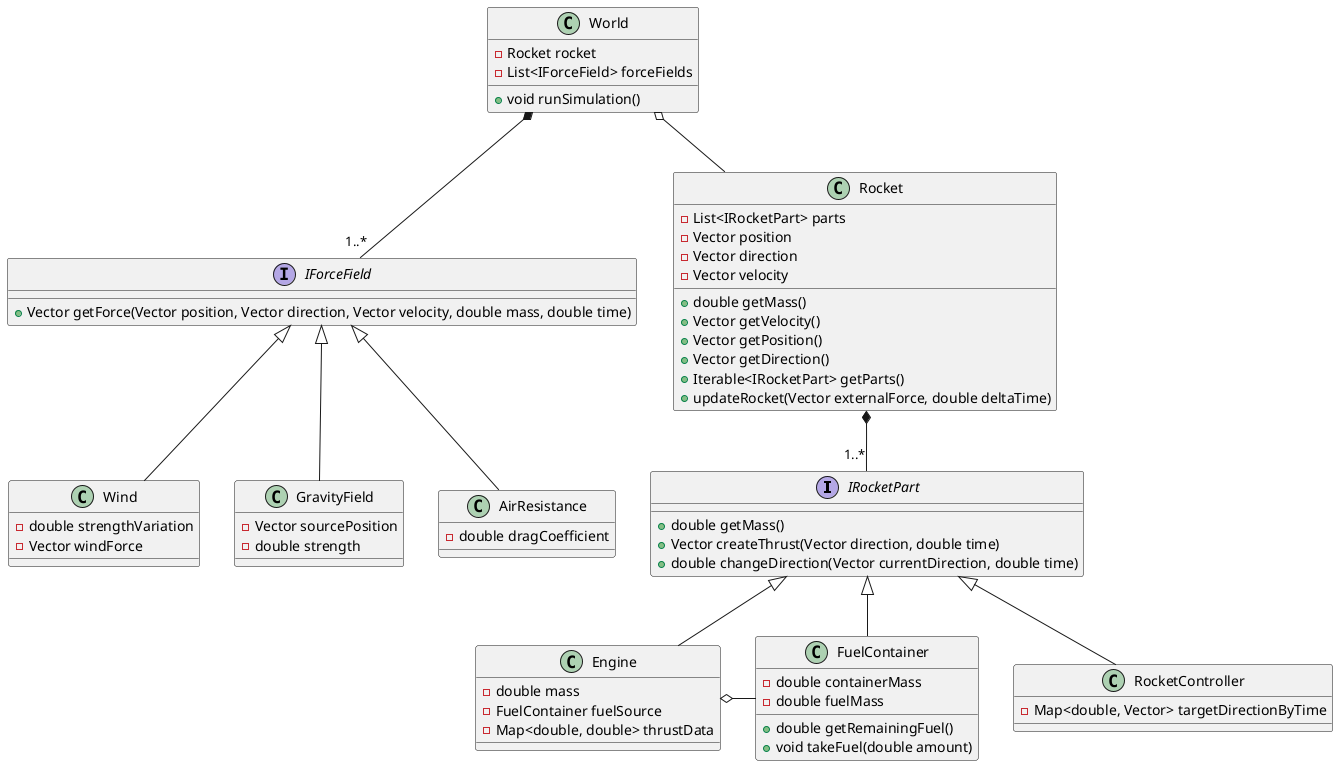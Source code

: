 @startuml

interface IRocketPart {
  + double getMass()
  + Vector createThrust(Vector direction, double time)
  + double changeDirection(Vector currentDirection, double time)
}

interface IForceField {
  + Vector getForce(Vector position, Vector direction, Vector velocity, double mass, double time)
}

class Wind {
  - double strengthVariation
  - Vector windForce
}

class GravityField {
  - Vector sourcePosition
  - double strength
}

class AirResistance {
  - double dragCoefficient
}


World o-- Rocket
World *-- "1..*" IForceField

Rocket *-- "1..*" IRocketPart

IForceField <|-- Wind
IForceField <|-- GravityField
IForceField <|-- AirResistance

IRocketPart <|-- FuelContainer
IRocketPart <|-- Engine
IRocketPart <|-- RocketController

Engine o- FuelContainer

class Engine {
  - double mass
  - FuelContainer fuelSource
  - Map<double, double> thrustData
}

class FuelContainer {
  - double containerMass
  - double fuelMass

  + double getRemainingFuel()
  + void takeFuel(double amount)
}

class RocketController {
  - Map<double, Vector> targetDirectionByTime
}

class World {
  - Rocket rocket
  - List<IForceField> forceFields

  + void runSimulation()
}

class Rocket {
  - List<IRocketPart> parts
  - Vector position
  - Vector direction
  - Vector velocity

  + double getMass()
  + Vector getVelocity()
  + Vector getPosition()
  + Vector getDirection()
  + Iterable<IRocketPart> getParts()
  + updateRocket(Vector externalForce, double deltaTime)
}

@enduml